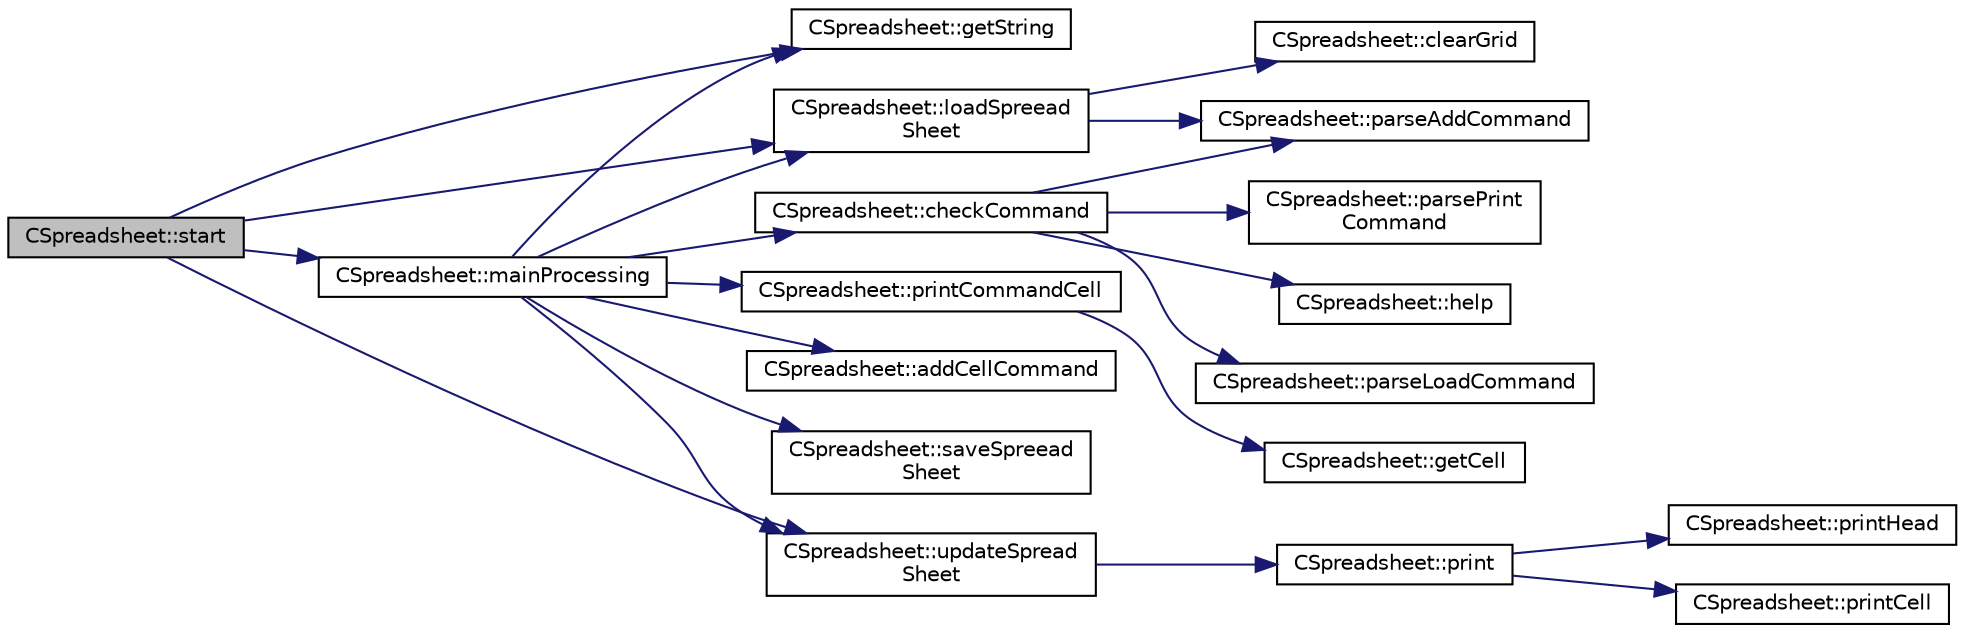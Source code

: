 digraph "CSpreadsheet::start"
{
  edge [fontname="Helvetica",fontsize="10",labelfontname="Helvetica",labelfontsize="10"];
  node [fontname="Helvetica",fontsize="10",shape=record];
  rankdir="LR";
  Node1 [label="CSpreadsheet::start",height=0.2,width=0.4,color="black", fillcolor="grey75", style="filled", fontcolor="black"];
  Node1 -> Node2 [color="midnightblue",fontsize="10",style="solid",fontname="Helvetica"];
  Node2 [label="CSpreadsheet::getString",height=0.2,width=0.4,color="black", fillcolor="white", style="filled",URL="$classCSpreadsheet.html#a6e5e68ad13e7e38b4329622a147d196d"];
  Node1 -> Node3 [color="midnightblue",fontsize="10",style="solid",fontname="Helvetica"];
  Node3 [label="CSpreadsheet::loadSpreead\lSheet",height=0.2,width=0.4,color="black", fillcolor="white", style="filled",URL="$classCSpreadsheet.html#a385ce38d0824531ec6d52bb8043cf557"];
  Node3 -> Node4 [color="midnightblue",fontsize="10",style="solid",fontname="Helvetica"];
  Node4 [label="CSpreadsheet::clearGrid",height=0.2,width=0.4,color="black", fillcolor="white", style="filled",URL="$classCSpreadsheet.html#a2068023e0a7e6b3e78cdc654f398040b"];
  Node3 -> Node5 [color="midnightblue",fontsize="10",style="solid",fontname="Helvetica"];
  Node5 [label="CSpreadsheet::parseAddCommand",height=0.2,width=0.4,color="black", fillcolor="white", style="filled",URL="$classCSpreadsheet.html#a7e9ccaa7a0d1b90bca13e32d642d6db5"];
  Node1 -> Node6 [color="midnightblue",fontsize="10",style="solid",fontname="Helvetica"];
  Node6 [label="CSpreadsheet::updateSpread\lSheet",height=0.2,width=0.4,color="black", fillcolor="white", style="filled",URL="$classCSpreadsheet.html#a8b5b4342226e0545af3270a0bd0b50a7"];
  Node6 -> Node7 [color="midnightblue",fontsize="10",style="solid",fontname="Helvetica"];
  Node7 [label="CSpreadsheet::print",height=0.2,width=0.4,color="black", fillcolor="white", style="filled",URL="$classCSpreadsheet.html#a0604ce24748dcde5838df3e41f6e11e9"];
  Node7 -> Node8 [color="midnightblue",fontsize="10",style="solid",fontname="Helvetica"];
  Node8 [label="CSpreadsheet::printHead",height=0.2,width=0.4,color="black", fillcolor="white", style="filled",URL="$classCSpreadsheet.html#a567718ec2ecc2c69a57081a079fb91fe"];
  Node7 -> Node9 [color="midnightblue",fontsize="10",style="solid",fontname="Helvetica"];
  Node9 [label="CSpreadsheet::printCell",height=0.2,width=0.4,color="black", fillcolor="white", style="filled",URL="$classCSpreadsheet.html#a81562ba6729fd934a894fd0fdd1fb79f"];
  Node1 -> Node10 [color="midnightblue",fontsize="10",style="solid",fontname="Helvetica"];
  Node10 [label="CSpreadsheet::mainProcessing",height=0.2,width=0.4,color="black", fillcolor="white", style="filled",URL="$classCSpreadsheet.html#a96295c930d6a4a40c721f3d5eda1ad8d"];
  Node10 -> Node2 [color="midnightblue",fontsize="10",style="solid",fontname="Helvetica"];
  Node10 -> Node11 [color="midnightblue",fontsize="10",style="solid",fontname="Helvetica"];
  Node11 [label="CSpreadsheet::checkCommand",height=0.2,width=0.4,color="black", fillcolor="white", style="filled",URL="$classCSpreadsheet.html#a71c4c0659f2a2d581a3e0a25137ceaca"];
  Node11 -> Node12 [color="midnightblue",fontsize="10",style="solid",fontname="Helvetica"];
  Node12 [label="CSpreadsheet::parsePrint\lCommand",height=0.2,width=0.4,color="black", fillcolor="white", style="filled",URL="$classCSpreadsheet.html#acf0c5929ad8b1bef07f76bf70faf41d3"];
  Node11 -> Node13 [color="midnightblue",fontsize="10",style="solid",fontname="Helvetica"];
  Node13 [label="CSpreadsheet::help",height=0.2,width=0.4,color="black", fillcolor="white", style="filled",URL="$classCSpreadsheet.html#a3799ea5bbc895c71602b2851758bce11"];
  Node11 -> Node5 [color="midnightblue",fontsize="10",style="solid",fontname="Helvetica"];
  Node11 -> Node14 [color="midnightblue",fontsize="10",style="solid",fontname="Helvetica"];
  Node14 [label="CSpreadsheet::parseLoadCommand",height=0.2,width=0.4,color="black", fillcolor="white", style="filled",URL="$classCSpreadsheet.html#a6d2903eed407e91af33e998b9fe26201"];
  Node10 -> Node15 [color="midnightblue",fontsize="10",style="solid",fontname="Helvetica"];
  Node15 [label="CSpreadsheet::addCellCommand",height=0.2,width=0.4,color="black", fillcolor="white", style="filled",URL="$classCSpreadsheet.html#ae748ecf4a4904aa81c27b801e8d81c15"];
  Node10 -> Node6 [color="midnightblue",fontsize="10",style="solid",fontname="Helvetica"];
  Node10 -> Node16 [color="midnightblue",fontsize="10",style="solid",fontname="Helvetica"];
  Node16 [label="CSpreadsheet::printCommandCell",height=0.2,width=0.4,color="black", fillcolor="white", style="filled",URL="$classCSpreadsheet.html#ab7267ccda6e9c69e5b4f0ed8c945bb37"];
  Node16 -> Node17 [color="midnightblue",fontsize="10",style="solid",fontname="Helvetica"];
  Node17 [label="CSpreadsheet::getCell",height=0.2,width=0.4,color="black", fillcolor="white", style="filled",URL="$classCSpreadsheet.html#a681d138b2bf4fa6c8272e383bcd3a55b"];
  Node10 -> Node3 [color="midnightblue",fontsize="10",style="solid",fontname="Helvetica"];
  Node10 -> Node18 [color="midnightblue",fontsize="10",style="solid",fontname="Helvetica"];
  Node18 [label="CSpreadsheet::saveSpreead\lSheet",height=0.2,width=0.4,color="black", fillcolor="white", style="filled",URL="$classCSpreadsheet.html#ac37deb533379ce87ac005707c7006383"];
}
